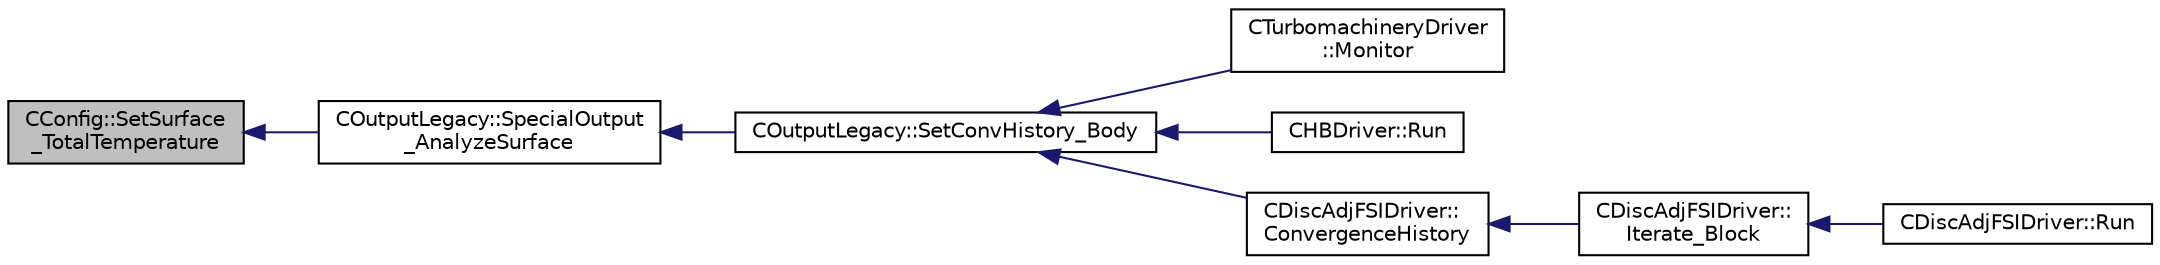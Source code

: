 digraph "CConfig::SetSurface_TotalTemperature"
{
  edge [fontname="Helvetica",fontsize="10",labelfontname="Helvetica",labelfontsize="10"];
  node [fontname="Helvetica",fontsize="10",shape=record];
  rankdir="LR";
  Node15672 [label="CConfig::SetSurface\l_TotalTemperature",height=0.2,width=0.4,color="black", fillcolor="grey75", style="filled", fontcolor="black"];
  Node15672 -> Node15673 [dir="back",color="midnightblue",fontsize="10",style="solid",fontname="Helvetica"];
  Node15673 [label="COutputLegacy::SpecialOutput\l_AnalyzeSurface",height=0.2,width=0.4,color="black", fillcolor="white", style="filled",URL="$class_c_output_legacy.html#ae5bab3f07ff9b9d1434626add0d4d332",tooltip="Writes one dimensional output. "];
  Node15673 -> Node15674 [dir="back",color="midnightblue",fontsize="10",style="solid",fontname="Helvetica"];
  Node15674 [label="COutputLegacy::SetConvHistory_Body",height=0.2,width=0.4,color="black", fillcolor="white", style="filled",URL="$class_c_output_legacy.html#a217cc0d778a3828499189a9debee47c6",tooltip="Write the history file and the convergence on the screen for serial computations. ..."];
  Node15674 -> Node15675 [dir="back",color="midnightblue",fontsize="10",style="solid",fontname="Helvetica"];
  Node15675 [label="CTurbomachineryDriver\l::Monitor",height=0.2,width=0.4,color="black", fillcolor="white", style="filled",URL="$class_c_turbomachinery_driver.html#a41d7b50bbacef68eb5436293ebb2da4f",tooltip="Monitor the computation. "];
  Node15674 -> Node15676 [dir="back",color="midnightblue",fontsize="10",style="solid",fontname="Helvetica"];
  Node15676 [label="CHBDriver::Run",height=0.2,width=0.4,color="black", fillcolor="white", style="filled",URL="$class_c_h_b_driver.html#a98c0448a8e0404845ee54e25b62eaea9",tooltip="Run a single iteration of a Harmonic Balance problem. "];
  Node15674 -> Node15677 [dir="back",color="midnightblue",fontsize="10",style="solid",fontname="Helvetica"];
  Node15677 [label="CDiscAdjFSIDriver::\lConvergenceHistory",height=0.2,width=0.4,color="black", fillcolor="white", style="filled",URL="$class_c_disc_adj_f_s_i_driver.html#a139dfa2442613879f2b15f28a09c2bd5",tooltip="Output the convergence history. "];
  Node15677 -> Node15678 [dir="back",color="midnightblue",fontsize="10",style="solid",fontname="Helvetica"];
  Node15678 [label="CDiscAdjFSIDriver::\lIterate_Block",height=0.2,width=0.4,color="black", fillcolor="white", style="filled",URL="$class_c_disc_adj_f_s_i_driver.html#a84949f139fa795b7d34d6ff77e82eb5c",tooltip="Iterate a certain block for adjoint FSI - may be the whole set of variables or independent and subite..."];
  Node15678 -> Node15679 [dir="back",color="midnightblue",fontsize="10",style="solid",fontname="Helvetica"];
  Node15679 [label="CDiscAdjFSIDriver::Run",height=0.2,width=0.4,color="black", fillcolor="white", style="filled",URL="$class_c_disc_adj_f_s_i_driver.html#a2e965d6e9c4dcfc296077cae225cab21",tooltip="Run a Discrete Adjoint iteration for the FSI problem. "];
}
